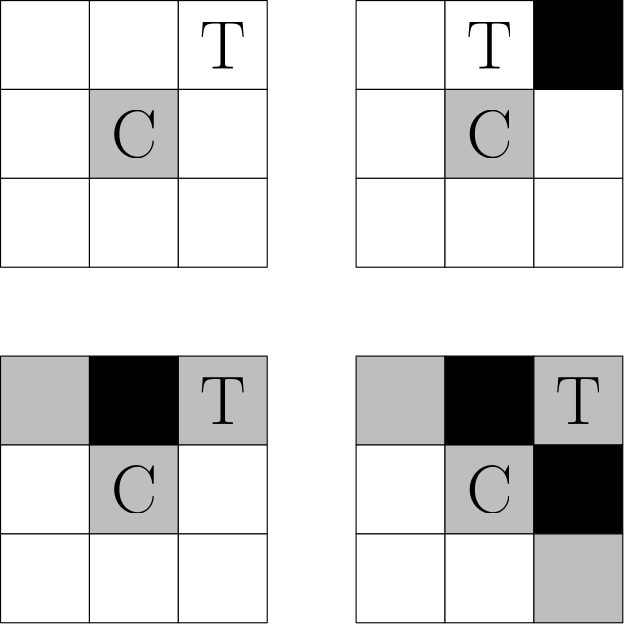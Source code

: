 <?xml version="1.0"?>
<!DOCTYPE ipe SYSTEM "ipe.dtd">
<ipe version="70010" creator="Ipe 7.0.10">
<info created="D:20141025114706" modified="D:20141025125816"/>
<ipestyle name="basic">
<symbol name="arrow/arc(spx)">
<path stroke="sym-stroke" fill="sym-stroke" pen="sym-pen">
0 0 m
-1 0.333 l
-1 -0.333 l
h
</path>
</symbol>
<symbol name="arrow/farc(spx)">
<path stroke="sym-stroke" fill="white" pen="sym-pen">
0 0 m
-1 0.333 l
-1 -0.333 l
h
</path>
</symbol>
<symbol name="mark/circle(sx)" transformations="translations">
<path fill="sym-stroke">
0.6 0 0 0.6 0 0 e
0.4 0 0 0.4 0 0 e
</path>
</symbol>
<symbol name="mark/disk(sx)" transformations="translations">
<path fill="sym-stroke">
0.6 0 0 0.6 0 0 e
</path>
</symbol>
<symbol name="mark/fdisk(sfx)" transformations="translations">
<group>
<path fill="sym-stroke" fillrule="eofill">
0.6 0 0 0.6 0 0 e
0.4 0 0 0.4 0 0 e
</path>
<path fill="sym-fill">
0.4 0 0 0.4 0 0 e
</path>
</group>
</symbol>
<symbol name="mark/box(sx)" transformations="translations">
<path fill="sym-stroke" fillrule="eofill">
-0.6 -0.6 m
0.6 -0.6 l
0.6 0.6 l
-0.6 0.6 l
h
-0.4 -0.4 m
0.4 -0.4 l
0.4 0.4 l
-0.4 0.4 l
h
</path>
</symbol>
<symbol name="mark/square(sx)" transformations="translations">
<path fill="sym-stroke">
-0.6 -0.6 m
0.6 -0.6 l
0.6 0.6 l
-0.6 0.6 l
h
</path>
</symbol>
<symbol name="mark/fsquare(sfx)" transformations="translations">
<group>
<path fill="sym-stroke" fillrule="eofill">
-0.6 -0.6 m
0.6 -0.6 l
0.6 0.6 l
-0.6 0.6 l
h
-0.4 -0.4 m
0.4 -0.4 l
0.4 0.4 l
-0.4 0.4 l
h
</path>
<path fill="sym-fill">
-0.4 -0.4 m
0.4 -0.4 l
0.4 0.4 l
-0.4 0.4 l
h
</path>
</group>
</symbol>
<symbol name="mark/cross(sx)" transformations="translations">
<group>
<path fill="sym-stroke">
-0.43 -0.57 m
0.57 0.43 l
0.43 0.57 l
-0.57 -0.43 l
h
</path>
<path fill="sym-stroke">
-0.43 0.57 m
0.57 -0.43 l
0.43 -0.57 l
-0.57 0.43 l
h
</path>
</group>
</symbol>
<symbol name="arrow/fnormal(spx)">
<path stroke="sym-stroke" fill="white" pen="sym-pen">
0 0 m
-1 0.333 l
-1 -0.333 l
h
</path>
</symbol>
<symbol name="arrow/pointed(spx)">
<path stroke="sym-stroke" fill="sym-stroke" pen="sym-pen">
0 0 m
-1 0.333 l
-0.8 0 l
-1 -0.333 l
h
</path>
</symbol>
<symbol name="arrow/fpointed(spx)">
<path stroke="sym-stroke" fill="white" pen="sym-pen">
0 0 m
-1 0.333 l
-0.8 0 l
-1 -0.333 l
h
</path>
</symbol>
<symbol name="arrow/linear(spx)">
<path stroke="sym-stroke" pen="sym-pen">
-1 0.333 m
0 0 l
-1 -0.333 l
</path>
</symbol>
<symbol name="arrow/fdouble(spx)">
<path stroke="sym-stroke" fill="white" pen="sym-pen">
0 0 m
-1 0.333 l
-1 -0.333 l
h
-1 0 m
-2 0.333 l
-2 -0.333 l
h
</path>
</symbol>
<symbol name="arrow/double(spx)">
<path stroke="sym-stroke" fill="sym-stroke" pen="sym-pen">
0 0 m
-1 0.333 l
-1 -0.333 l
h
-1 0 m
-2 0.333 l
-2 -0.333 l
h
</path>
</symbol>
<pen name="heavier" value="0.8"/>
<pen name="fat" value="1.2"/>
<pen name="ultrafat" value="2"/>
<symbolsize name="large" value="5"/>
<symbolsize name="small" value="2"/>
<symbolsize name="tiny" value="1.1"/>
<arrowsize name="large" value="10"/>
<arrowsize name="small" value="5"/>
<arrowsize name="tiny" value="3"/>
<color name="red" value="1 0 0"/>
<color name="green" value="0 1 0"/>
<color name="blue" value="0 0 1"/>
<color name="yellow" value="1 1 0"/>
<color name="orange" value="1 0.647 0"/>
<color name="gold" value="1 0.843 0"/>
<color name="purple" value="0.627 0.125 0.941"/>
<color name="gray" value="0.745"/>
<color name="brown" value="0.647 0.165 0.165"/>
<color name="navy" value="0 0 0.502"/>
<color name="pink" value="1 0.753 0.796"/>
<color name="seagreen" value="0.18 0.545 0.341"/>
<color name="turquoise" value="0.251 0.878 0.816"/>
<color name="violet" value="0.933 0.51 0.933"/>
<color name="darkblue" value="0 0 0.545"/>
<color name="darkcyan" value="0 0.545 0.545"/>
<color name="darkgray" value="0.663"/>
<color name="darkgreen" value="0 0.392 0"/>
<color name="darkmagenta" value="0.545 0 0.545"/>
<color name="darkorange" value="1 0.549 0"/>
<color name="darkred" value="0.545 0 0"/>
<color name="lightblue" value="0.678 0.847 0.902"/>
<color name="lightcyan" value="0.878 1 1"/>
<color name="lightgray" value="0.827"/>
<color name="lightgreen" value="0.565 0.933 0.565"/>
<color name="lightyellow" value="1 1 0.878"/>
<dashstyle name="dashed" value="[4] 0"/>
<dashstyle name="dotted" value="[1 3] 0"/>
<dashstyle name="dash dotted" value="[4 2 1 2] 0"/>
<dashstyle name="dash dot dotted" value="[4 2 1 2 1 2] 0"/>
<textsize name="large" value="\large"/>
<textsize name="small" value="\small"/>
<textsize name="tiny" value="\tiny"/>
<textsize name="Large" value="\Large"/>
<textsize name="LARGE" value="\LARGE"/>
<textsize name="huge" value="\huge"/>
<textsize name="Huge" value="\Huge"/>
<textsize name="footnote" value="\footnotesize"/>
<textstyle name="center" begin="\begin{center}" end="\end{center}"/>
<textstyle name="itemize" begin="\begin{itemize}" end="\end{itemize}"/>
<textstyle name="item" begin="\begin{itemize}\item{}" end="\end{itemize}"/>
<gridsize name="4 pts" value="4"/>
<gridsize name="8 pts (~3 mm)" value="8"/>
<gridsize name="16 pts (~6 mm)" value="16"/>
<gridsize name="32 pts (~12 mm)" value="32"/>
<gridsize name="10 pts (~3.5 mm)" value="10"/>
<gridsize name="20 pts (~7 mm)" value="20"/>
<gridsize name="14 pts (~5 mm)" value="14"/>
<gridsize name="28 pts (~10 mm)" value="28"/>
<gridsize name="56 pts (~20 mm)" value="56"/>
<anglesize name="90 deg" value="90"/>
<anglesize name="60 deg" value="60"/>
<anglesize name="45 deg" value="45"/>
<anglesize name="30 deg" value="30"/>
<anglesize name="22.5 deg" value="22.5"/>
<tiling name="falling" angle="-60" step="4" width="1"/>
<tiling name="rising" angle="30" step="4" width="1"/>
</ipestyle>
<page>
<layer name="alpha"/>
<view layers="alpha" active="alpha"/>
<path layer="alpha" stroke="black" fill="white">
96 368 m
96 336 l
128 336 l
128 368 l
h
</path>
<path stroke="black" fill="white">
128 368 m
128 336 l
160 336 l
160 368 l
h
</path>
<path stroke="black" fill="white">
160 368 m
160 336 l
192 336 l
192 368 l
h
</path>
<path stroke="black" fill="white">
96 336 m
96 304 l
128 304 l
128 336 l
h
</path>
<path stroke="black" fill="gray">
128 336 m
128 304 l
160 304 l
160 336 l
h
</path>
<path stroke="black" fill="white">
160 336 m
160 304 l
192 304 l
192 336 l
h
</path>
<path stroke="black" fill="white">
96 304 m
96 272 l
128 272 l
128 304 l
h
</path>
<path stroke="black" fill="white">
128 304 m
128 272 l
160 272 l
160 304 l
h
</path>
<path stroke="black" fill="white">
160 304 m
160 272 l
192 272 l
192 304 l
h
</path>
<text transformations="translations" pos="176 352" stroke="black" type="label" halign="center" valign="center" size="Huge">T</text>
<text transformations="translations" pos="144 320" stroke="black" type="label" halign="center" valign="center" size="Huge">C</text>
<path matrix="1 0 0 1 128 0" stroke="black" fill="white">
96 368 m
96 336 l
128 336 l
128 368 l
h
</path>
<path matrix="1 0 0 1 128 0" stroke="black" fill="white">
128 368 m
128 336 l
160 336 l
160 368 l
h
</path>
<path matrix="1 0 0 1 128 0" stroke="black" fill="black">
160 368 m
160 336 l
192 336 l
192 368 l
h
</path>
<path matrix="1 0 0 1 128 0" stroke="black" fill="white">
96 336 m
96 304 l
128 304 l
128 336 l
h
</path>
<path matrix="1 0 0 1 128 0" stroke="black" fill="gray">
128 336 m
128 304 l
160 304 l
160 336 l
h
</path>
<path matrix="1 0 0 1 128 0" stroke="black" fill="white">
160 336 m
160 304 l
192 304 l
192 336 l
h
</path>
<path matrix="1 0 0 1 128 0" stroke="black" fill="white">
96 304 m
96 272 l
128 272 l
128 304 l
h
</path>
<path matrix="1 0 0 1 128 0" stroke="black" fill="white">
128 304 m
128 272 l
160 272 l
160 304 l
h
</path>
<path matrix="1 0 0 1 128 0" stroke="black" fill="white">
160 304 m
160 272 l
192 272 l
192 304 l
h
</path>
<text matrix="1 0 0 1 96 0" transformations="translations" pos="176 352" stroke="black" type="label" halign="center" valign="center" size="Huge">T</text>
<text matrix="1 0 0 1 128 0" transformations="translations" pos="144 320" stroke="black" type="label" halign="center" valign="center" size="Huge">C</text>
<path matrix="1 0 0 1 0 -128" stroke="black" fill="gray">
96 368 m
96 336 l
128 336 l
128 368 l
h
</path>
<path matrix="1 0 0 1 0 -128" stroke="black" fill="black">
128 368 m
128 336 l
160 336 l
160 368 l
h
</path>
<path matrix="1 0 0 1 0 -128" stroke="black" fill="gray">
160 368 m
160 336 l
192 336 l
192 368 l
h
</path>
<path matrix="1 0 0 1 0 -128" stroke="black" fill="white">
96 336 m
96 304 l
128 304 l
128 336 l
h
</path>
<path matrix="1 0 0 1 0 -128" stroke="black" fill="gray">
128 336 m
128 304 l
160 304 l
160 336 l
h
</path>
<path matrix="1 0 0 1 0 -128" stroke="black" fill="white">
160 336 m
160 304 l
192 304 l
192 336 l
h
</path>
<path matrix="1 0 0 1 0 -128" stroke="black" fill="white">
96 304 m
96 272 l
128 272 l
128 304 l
h
</path>
<path matrix="1 0 0 1 0 -128" stroke="black" fill="white">
128 304 m
128 272 l
160 272 l
160 304 l
h
</path>
<path matrix="1 0 0 1 0 -128" stroke="black" fill="white">
160 304 m
160 272 l
192 272 l
192 304 l
h
</path>
<text matrix="1 0 0 1 0 -128" transformations="translations" pos="176 352" stroke="black" type="label" halign="center" valign="center" size="Huge">T</text>
<text matrix="1 0 0 1 0 -128" transformations="translations" pos="144 320" stroke="black" type="label" halign="center" valign="center" size="Huge">C</text>
<path matrix="1 0 0 1 128 -128" stroke="black" fill="gray">
96 368 m
96 336 l
128 336 l
128 368 l
h
</path>
<path matrix="1 0 0 1 128 -128" stroke="black" fill="black">
128 368 m
128 336 l
160 336 l
160 368 l
h
</path>
<path matrix="1 0 0 1 128 -128" stroke="black" fill="gray">
160 368 m
160 336 l
192 336 l
192 368 l
h
</path>
<path matrix="1 0 0 1 128 -128" stroke="black" fill="white">
96 336 m
96 304 l
128 304 l
128 336 l
h
</path>
<path matrix="1 0 0 1 128 -128" stroke="black" fill="gray">
128 336 m
128 304 l
160 304 l
160 336 l
h
</path>
<path matrix="1 0 0 1 128 -128" stroke="black" fill="black">
160 336 m
160 304 l
192 304 l
192 336 l
h
</path>
<path matrix="1 0 0 1 128 -128" stroke="black" fill="white">
96 304 m
96 272 l
128 272 l
128 304 l
h
</path>
<path matrix="1 0 0 1 128 -128" stroke="black" fill="white">
128 304 m
128 272 l
160 272 l
160 304 l
h
</path>
<path matrix="1 0 0 1 128 -128" stroke="black" fill="gray">
160 304 m
160 272 l
192 272 l
192 304 l
h
</path>
<text matrix="1 0 0 1 128 -128" transformations="translations" pos="176 352" stroke="black" type="label" halign="center" valign="center" size="Huge">T</text>
<text matrix="1 0 0 1 128 -128" transformations="translations" pos="144 320" stroke="black" type="label" halign="center" valign="center" size="Huge">C</text>
</page>
</ipe>
